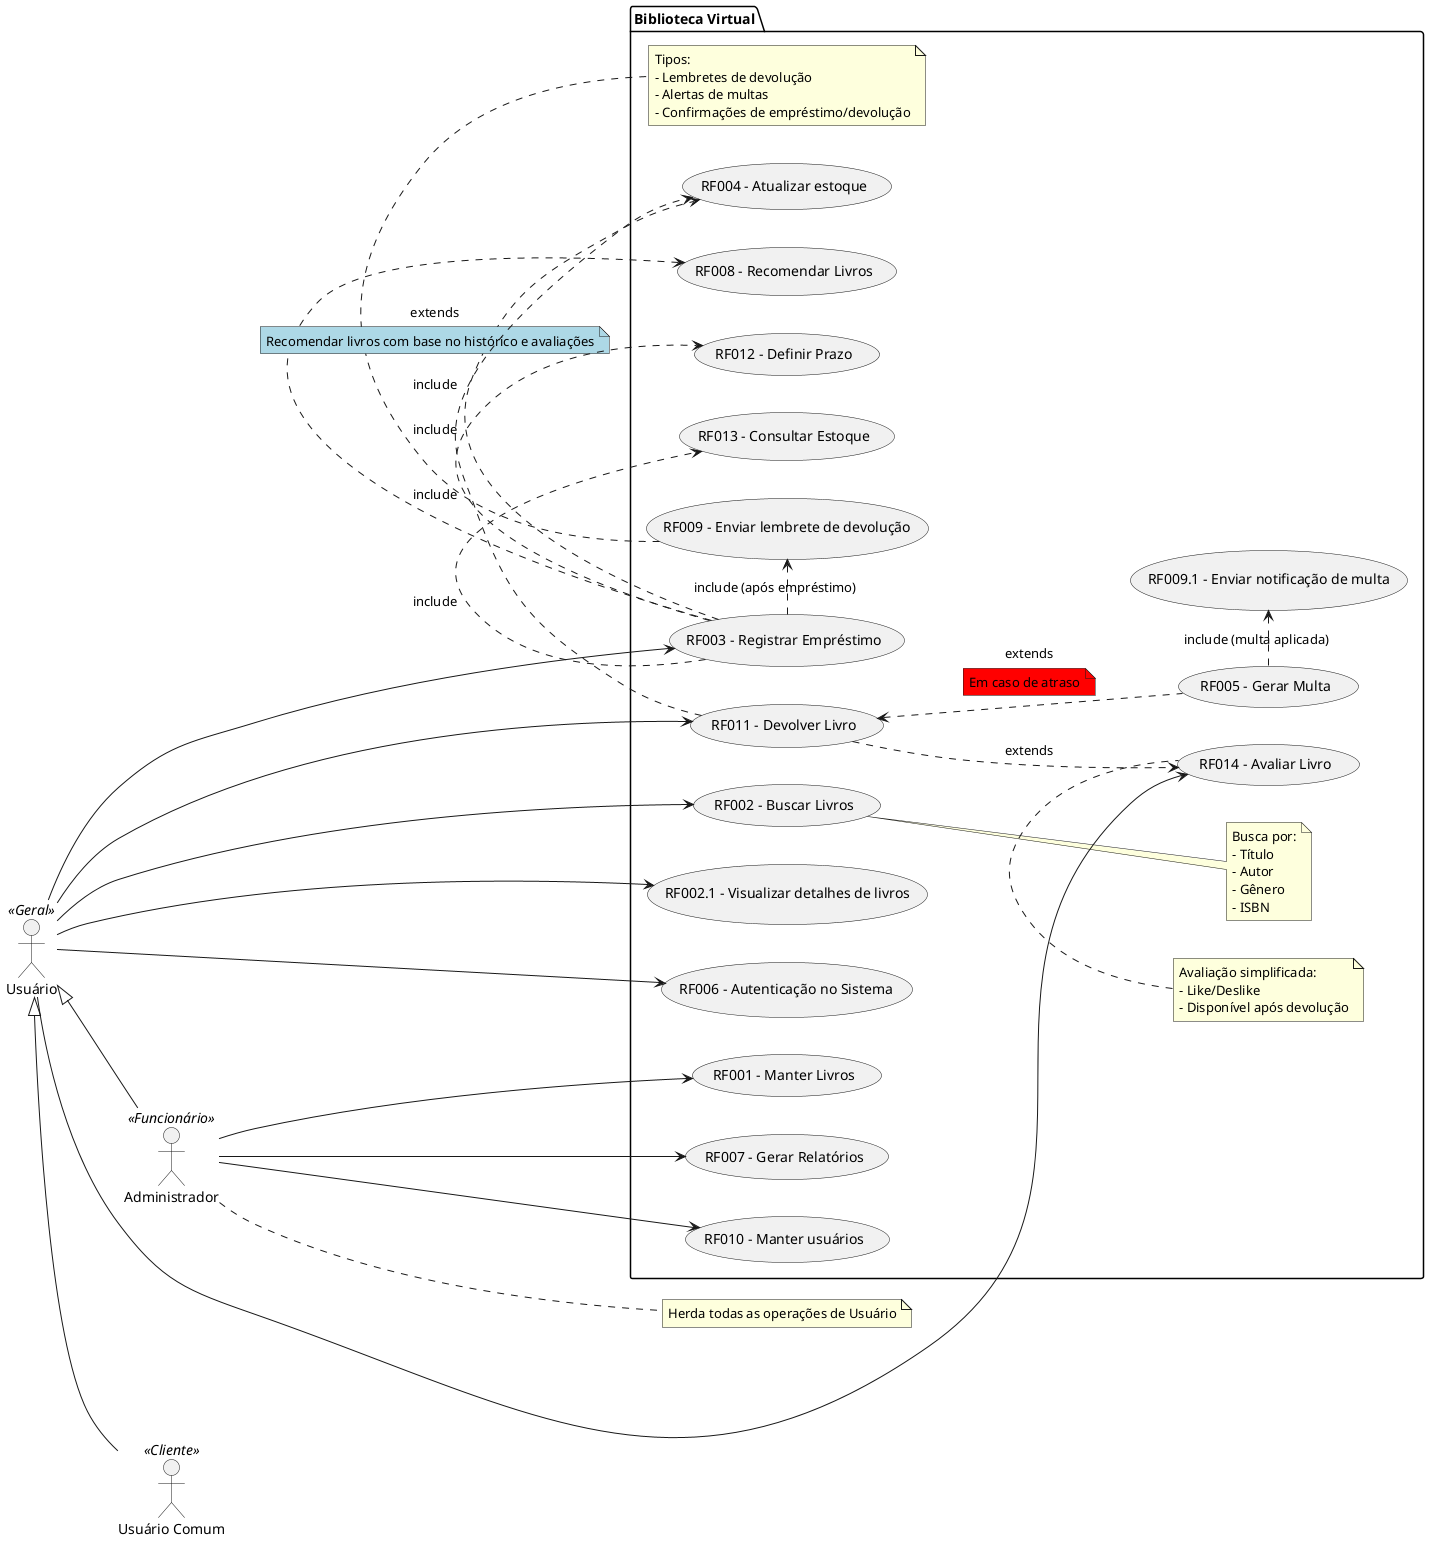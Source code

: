 @startuml BibliotecaVirtual

left to right direction

actor Usuario as "Usuário" <<Geral>>
actor UsuarioComum as "Usuário Comum" <<Cliente>>
actor Administrador as "Administrador" <<Funcionário>>

Usuario <|-- UsuarioComum
Usuario <|-- Administrador

package "Biblioteca Virtual" {
    usecase "RF001 - Manter Livros" as UC1
    usecase "RF002 - Buscar Livros" as UC2
    usecase "RF002.1 - Visualizar detalhes de livros" as UC2_1
    usecase "RF003 - Registrar Empréstimo" as emprestimo
    usecase "RF004 - Atualizar estoque" as atualizar_estoque
    usecase "RF005 - Gerar Multa" as UC5
    usecase "RF006 - Autenticação no Sistema" as UC6
    usecase "RF007 - Gerar Relatórios" as UC7
    usecase "RF008 - Recomendar Livros" as recomendar
    usecase "RF009 - Enviar lembrete de devolução" as lembrete
    usecase "RF009.1 - Enviar notificação de multa" as notificacao_multa
    usecase "RF010 - Manter usuários" as UC10
    usecase "RF011 - Devolver Livro" as devolver
    usecase "RF012 - Definir Prazo" as UC12
    usecase "RF013 - Consultar Estoque" as UC13
    usecase "RF014 - Avaliar Livro" as UC14

    note right of UC2
        Busca por:
        - Título
        - Autor
        - Gênero
        - ISBN
    end note

    note bottom of lembrete
        Tipos:
        - Lembretes de devolução
        - Alertas de multas
        - Confirmações de empréstimo/devolução
    end note

    note top of UC14
        Avaliação simplificada:
        - Like/Deslike
        - Disponível após devolução
    end note
}

Usuario --> UC2
Usuario --> UC2_1
Usuario --> emprestimo
Usuario --> UC6
Usuario --> devolver
Usuario --> UC14

Administrador --> UC1
Administrador --> UC7
Administrador --> UC10

emprestimo .> atualizar_estoque : include
emprestimo .> recomendar : extends
note on link #LightBlue
    Recomendar livros com base no histórico e avaliações
end note

emprestimo .> lembrete : include (após empréstimo)
emprestimo .> UC12 : include
emprestimo .> UC13 : include
UC5 .> notificacao_multa : include (multa aplicada)
devolver .> atualizar_estoque : include
devolver ..> UC14 : extends

devolver <.. UC5 : extends
note on link #red: Em caso de atraso

note right of Administrador
    Herda todas as operações de Usuário
end note
@enduml